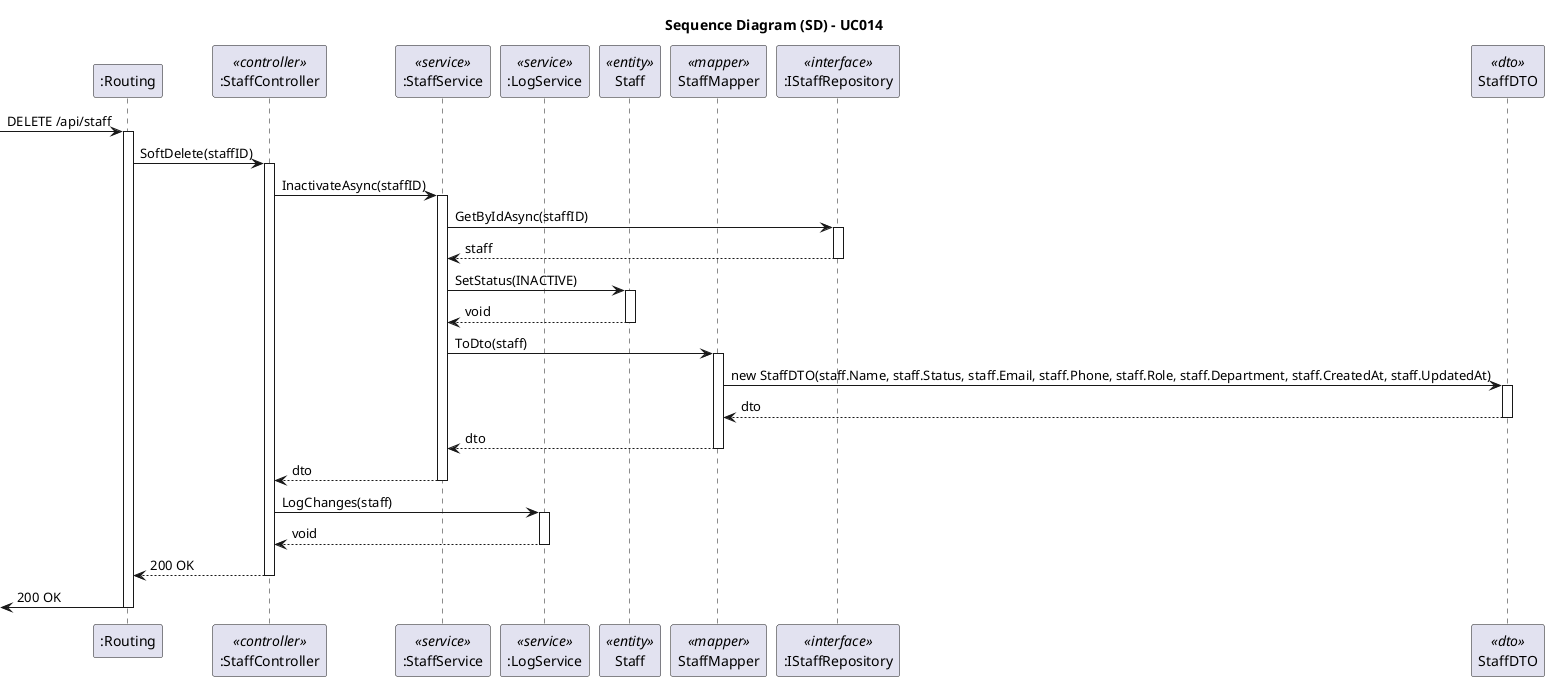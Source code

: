 @startuml
skinparam packageStyle rectangle
skinparam shadowing false
skinparam linetype polyline

skinparam classAttributeIconSize 0

title Sequence Diagram (SD) - UC014

participant ":Routing" as Routing
participant ":StaffController" as Controller <<controller>>
participant ":StaffService" as Service <<service>>
participant ":LogService" as LogService <<service>>
participant "Staff" as Staff <<entity>>
participant "StaffMapper" as Mapper <<mapper>>
participant ":IStaffRepository" as IRepository <<interface>>
participant "StaffDTO" as StaffDTO <<dto>>

-> Routing: DELETE /api/staff
activate Routing

Routing -> Controller: SoftDelete(staffID)
activate Controller

    Controller -> Service: InactivateAsync(staffID)
    activate Service

        Service -> IRepository: GetByIdAsync(staffID)
        activate IRepository

            IRepository --> Service: staff

        deactivate IRepository

        Service -> Staff: SetStatus(INACTIVE)
        activate Staff
            Staff --> Service: void
        deactivate Staff

        Service -> Mapper: ToDto(staff)
        activate Mapper

            Mapper -> StaffDTO: new StaffDTO(staff.Name, staff.Status, staff.Email, staff.Phone, staff.Role, staff.Department, staff.CreatedAt, staff.UpdatedAt)
            activate StaffDTO
                StaffDTO --> Mapper: dto
            deactivate StaffDTO

            Mapper --> Service: dto
        deactivate Mapper

    Service --> Controller: dto
    deactivate Service

    Controller -> LogService: LogChanges(staff)
    activate LogService
        LogService --> Controller: void
    deactivate LogService

Controller --> Routing: 200 OK 
deactivate Controller

<- Routing: 200 OK
deactivate Routing

@enduml